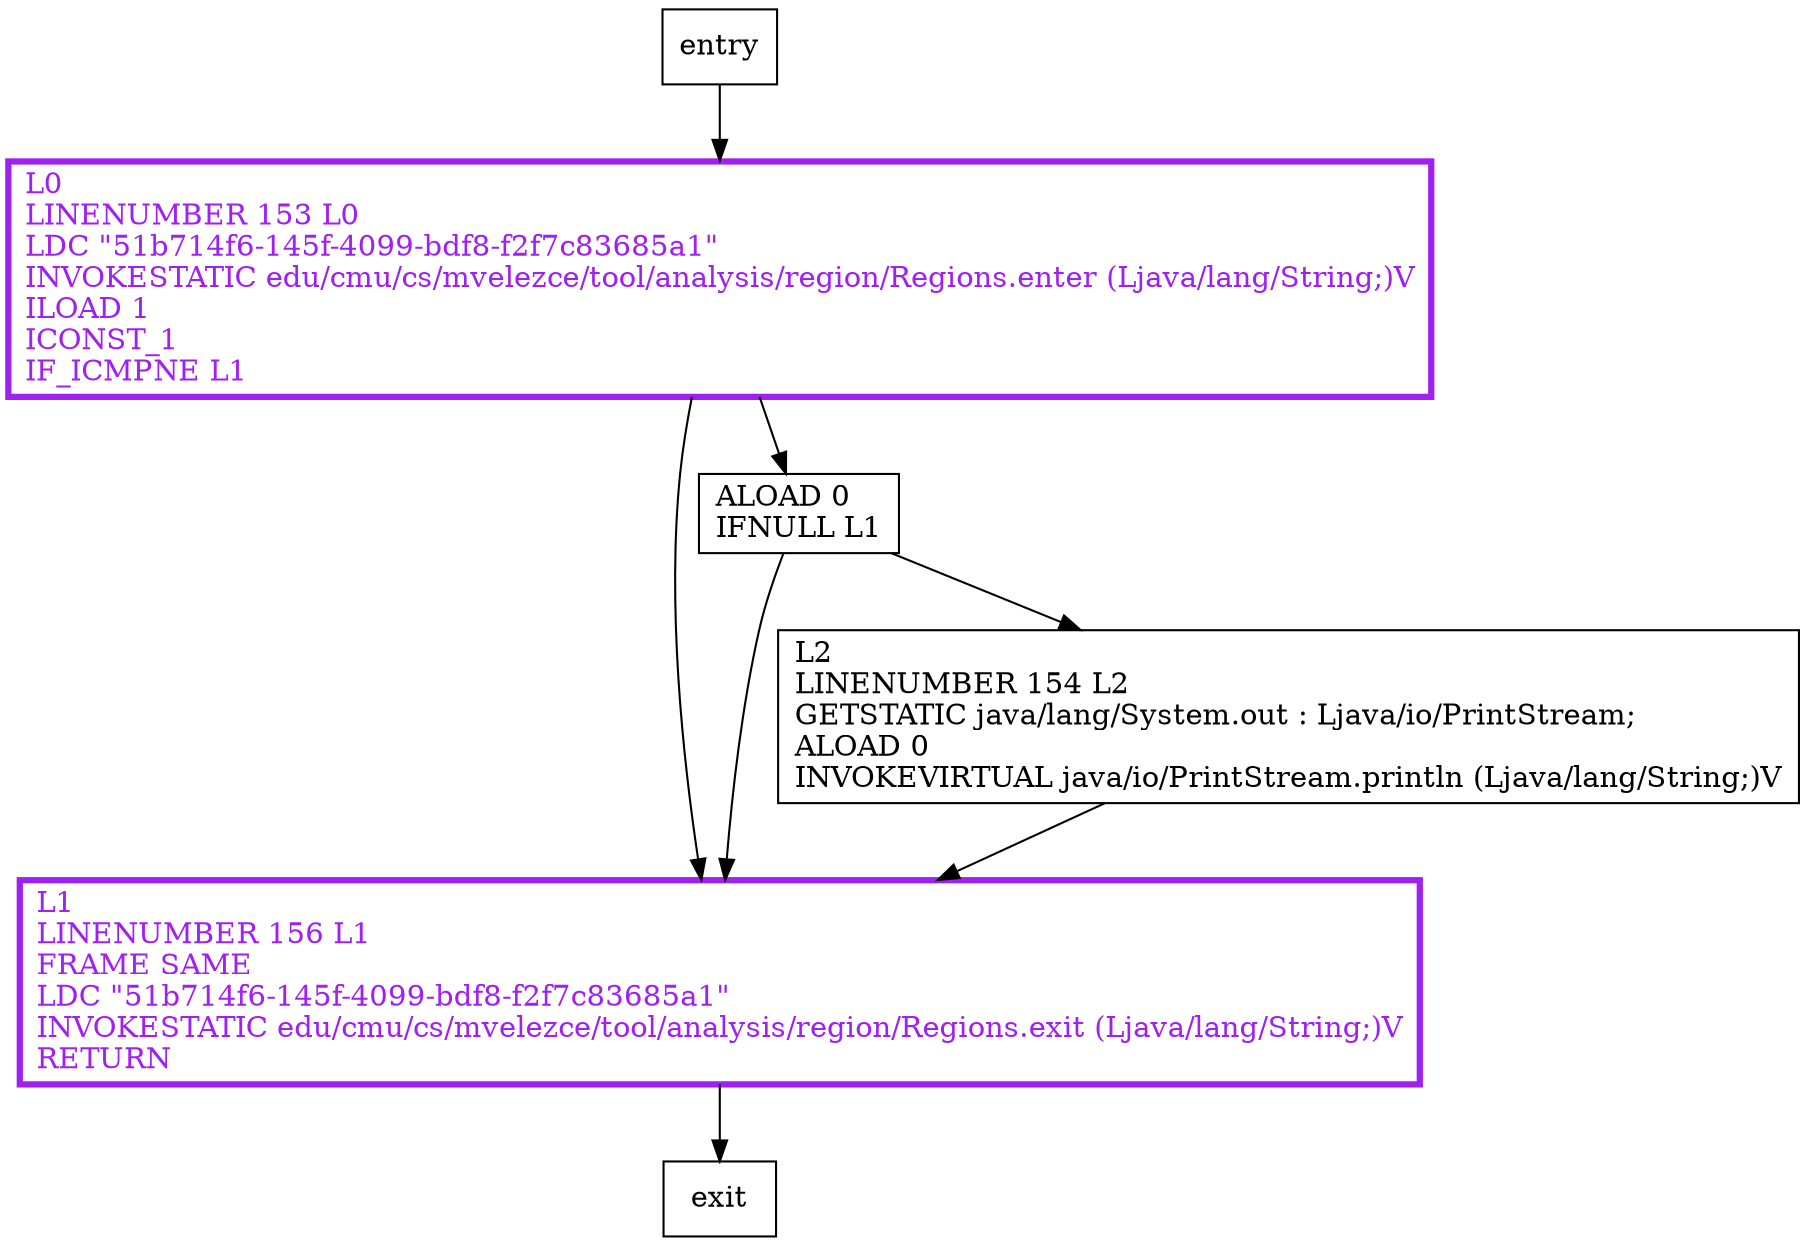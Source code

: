 digraph printOut {
node [shape=record];
541574011 [label="L0\lLINENUMBER 153 L0\lLDC \"51b714f6-145f-4099-bdf8-f2f7c83685a1\"\lINVOKESTATIC edu/cmu/cs/mvelezce/tool/analysis/region/Regions.enter (Ljava/lang/String;)V\lILOAD 1\lICONST_1\lIF_ICMPNE L1\l"];
1258433473 [label="L1\lLINENUMBER 156 L1\lFRAME SAME\lLDC \"51b714f6-145f-4099-bdf8-f2f7c83685a1\"\lINVOKESTATIC edu/cmu/cs/mvelezce/tool/analysis/region/Regions.exit (Ljava/lang/String;)V\lRETURN\l"];
661208366 [label="ALOAD 0\lIFNULL L1\l"];
1829991057 [label="L2\lLINENUMBER 154 L2\lGETSTATIC java/lang/System.out : Ljava/io/PrintStream;\lALOAD 0\lINVOKEVIRTUAL java/io/PrintStream.println (Ljava/lang/String;)V\l"];
entry;
exit;
entry -> 541574011;
541574011 -> 1258433473;
541574011 -> 661208366;
1258433473 -> exit;
661208366 -> 1258433473;
661208366 -> 1829991057;
1829991057 -> 1258433473;
541574011[fontcolor="purple", penwidth=3, color="purple"];
1258433473[fontcolor="purple", penwidth=3, color="purple"];
}

